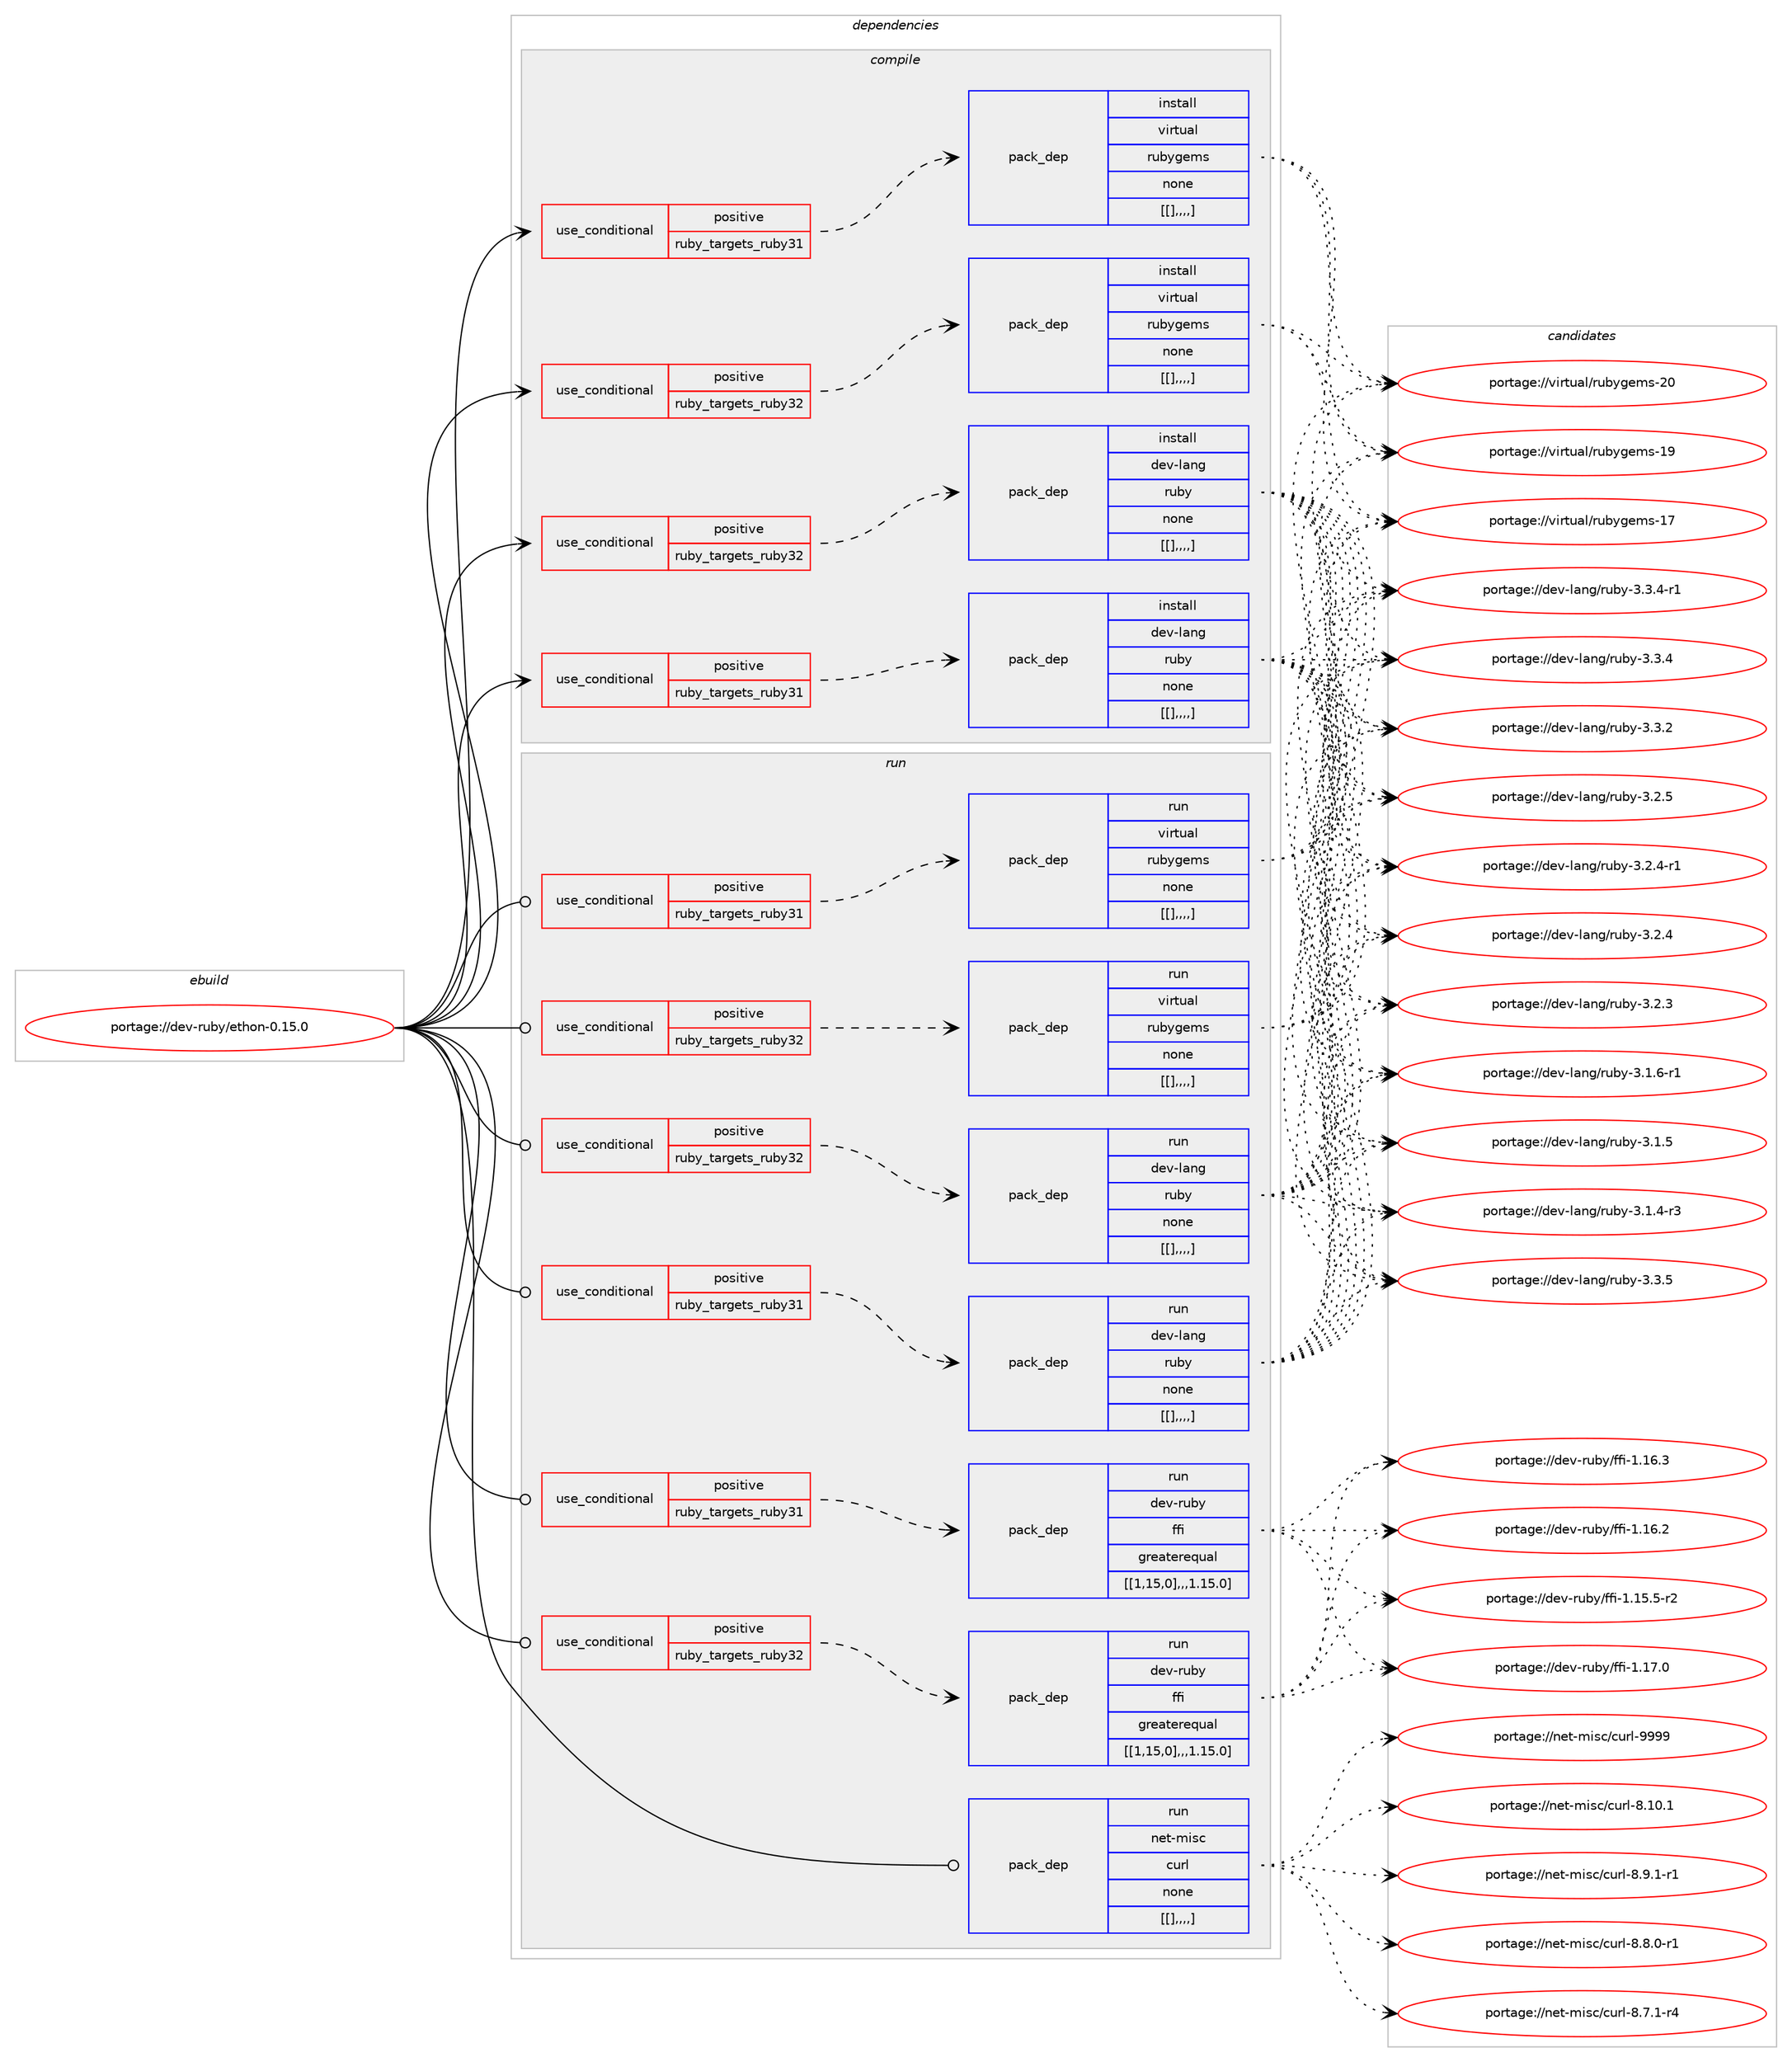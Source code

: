 digraph prolog {

# *************
# Graph options
# *************

newrank=true;
concentrate=true;
compound=true;
graph [rankdir=LR,fontname=Helvetica,fontsize=10,ranksep=1.5];#, ranksep=2.5, nodesep=0.2];
edge  [arrowhead=vee];
node  [fontname=Helvetica,fontsize=10];

# **********
# The ebuild
# **********

subgraph cluster_leftcol {
color=gray;
label=<<i>ebuild</i>>;
id [label="portage://dev-ruby/ethon-0.15.0", color=red, width=4, href="../dev-ruby/ethon-0.15.0.svg"];
}

# ****************
# The dependencies
# ****************

subgraph cluster_midcol {
color=gray;
label=<<i>dependencies</i>>;
subgraph cluster_compile {
fillcolor="#eeeeee";
style=filled;
label=<<i>compile</i>>;
subgraph cond49188 {
dependency186469 [label=<<TABLE BORDER="0" CELLBORDER="1" CELLSPACING="0" CELLPADDING="4"><TR><TD ROWSPAN="3" CELLPADDING="10">use_conditional</TD></TR><TR><TD>positive</TD></TR><TR><TD>ruby_targets_ruby31</TD></TR></TABLE>>, shape=none, color=red];
subgraph pack135979 {
dependency186470 [label=<<TABLE BORDER="0" CELLBORDER="1" CELLSPACING="0" CELLPADDING="4" WIDTH="220"><TR><TD ROWSPAN="6" CELLPADDING="30">pack_dep</TD></TR><TR><TD WIDTH="110">install</TD></TR><TR><TD>dev-lang</TD></TR><TR><TD>ruby</TD></TR><TR><TD>none</TD></TR><TR><TD>[[],,,,]</TD></TR></TABLE>>, shape=none, color=blue];
}
dependency186469:e -> dependency186470:w [weight=20,style="dashed",arrowhead="vee"];
}
id:e -> dependency186469:w [weight=20,style="solid",arrowhead="vee"];
subgraph cond49189 {
dependency186471 [label=<<TABLE BORDER="0" CELLBORDER="1" CELLSPACING="0" CELLPADDING="4"><TR><TD ROWSPAN="3" CELLPADDING="10">use_conditional</TD></TR><TR><TD>positive</TD></TR><TR><TD>ruby_targets_ruby31</TD></TR></TABLE>>, shape=none, color=red];
subgraph pack135980 {
dependency186472 [label=<<TABLE BORDER="0" CELLBORDER="1" CELLSPACING="0" CELLPADDING="4" WIDTH="220"><TR><TD ROWSPAN="6" CELLPADDING="30">pack_dep</TD></TR><TR><TD WIDTH="110">install</TD></TR><TR><TD>virtual</TD></TR><TR><TD>rubygems</TD></TR><TR><TD>none</TD></TR><TR><TD>[[],,,,]</TD></TR></TABLE>>, shape=none, color=blue];
}
dependency186471:e -> dependency186472:w [weight=20,style="dashed",arrowhead="vee"];
}
id:e -> dependency186471:w [weight=20,style="solid",arrowhead="vee"];
subgraph cond49190 {
dependency186473 [label=<<TABLE BORDER="0" CELLBORDER="1" CELLSPACING="0" CELLPADDING="4"><TR><TD ROWSPAN="3" CELLPADDING="10">use_conditional</TD></TR><TR><TD>positive</TD></TR><TR><TD>ruby_targets_ruby32</TD></TR></TABLE>>, shape=none, color=red];
subgraph pack135981 {
dependency186474 [label=<<TABLE BORDER="0" CELLBORDER="1" CELLSPACING="0" CELLPADDING="4" WIDTH="220"><TR><TD ROWSPAN="6" CELLPADDING="30">pack_dep</TD></TR><TR><TD WIDTH="110">install</TD></TR><TR><TD>dev-lang</TD></TR><TR><TD>ruby</TD></TR><TR><TD>none</TD></TR><TR><TD>[[],,,,]</TD></TR></TABLE>>, shape=none, color=blue];
}
dependency186473:e -> dependency186474:w [weight=20,style="dashed",arrowhead="vee"];
}
id:e -> dependency186473:w [weight=20,style="solid",arrowhead="vee"];
subgraph cond49191 {
dependency186475 [label=<<TABLE BORDER="0" CELLBORDER="1" CELLSPACING="0" CELLPADDING="4"><TR><TD ROWSPAN="3" CELLPADDING="10">use_conditional</TD></TR><TR><TD>positive</TD></TR><TR><TD>ruby_targets_ruby32</TD></TR></TABLE>>, shape=none, color=red];
subgraph pack135982 {
dependency186476 [label=<<TABLE BORDER="0" CELLBORDER="1" CELLSPACING="0" CELLPADDING="4" WIDTH="220"><TR><TD ROWSPAN="6" CELLPADDING="30">pack_dep</TD></TR><TR><TD WIDTH="110">install</TD></TR><TR><TD>virtual</TD></TR><TR><TD>rubygems</TD></TR><TR><TD>none</TD></TR><TR><TD>[[],,,,]</TD></TR></TABLE>>, shape=none, color=blue];
}
dependency186475:e -> dependency186476:w [weight=20,style="dashed",arrowhead="vee"];
}
id:e -> dependency186475:w [weight=20,style="solid",arrowhead="vee"];
}
subgraph cluster_compileandrun {
fillcolor="#eeeeee";
style=filled;
label=<<i>compile and run</i>>;
}
subgraph cluster_run {
fillcolor="#eeeeee";
style=filled;
label=<<i>run</i>>;
subgraph cond49192 {
dependency186477 [label=<<TABLE BORDER="0" CELLBORDER="1" CELLSPACING="0" CELLPADDING="4"><TR><TD ROWSPAN="3" CELLPADDING="10">use_conditional</TD></TR><TR><TD>positive</TD></TR><TR><TD>ruby_targets_ruby31</TD></TR></TABLE>>, shape=none, color=red];
subgraph pack135983 {
dependency186478 [label=<<TABLE BORDER="0" CELLBORDER="1" CELLSPACING="0" CELLPADDING="4" WIDTH="220"><TR><TD ROWSPAN="6" CELLPADDING="30">pack_dep</TD></TR><TR><TD WIDTH="110">run</TD></TR><TR><TD>dev-lang</TD></TR><TR><TD>ruby</TD></TR><TR><TD>none</TD></TR><TR><TD>[[],,,,]</TD></TR></TABLE>>, shape=none, color=blue];
}
dependency186477:e -> dependency186478:w [weight=20,style="dashed",arrowhead="vee"];
}
id:e -> dependency186477:w [weight=20,style="solid",arrowhead="odot"];
subgraph cond49193 {
dependency186479 [label=<<TABLE BORDER="0" CELLBORDER="1" CELLSPACING="0" CELLPADDING="4"><TR><TD ROWSPAN="3" CELLPADDING="10">use_conditional</TD></TR><TR><TD>positive</TD></TR><TR><TD>ruby_targets_ruby31</TD></TR></TABLE>>, shape=none, color=red];
subgraph pack135984 {
dependency186480 [label=<<TABLE BORDER="0" CELLBORDER="1" CELLSPACING="0" CELLPADDING="4" WIDTH="220"><TR><TD ROWSPAN="6" CELLPADDING="30">pack_dep</TD></TR><TR><TD WIDTH="110">run</TD></TR><TR><TD>dev-ruby</TD></TR><TR><TD>ffi</TD></TR><TR><TD>greaterequal</TD></TR><TR><TD>[[1,15,0],,,1.15.0]</TD></TR></TABLE>>, shape=none, color=blue];
}
dependency186479:e -> dependency186480:w [weight=20,style="dashed",arrowhead="vee"];
}
id:e -> dependency186479:w [weight=20,style="solid",arrowhead="odot"];
subgraph cond49194 {
dependency186481 [label=<<TABLE BORDER="0" CELLBORDER="1" CELLSPACING="0" CELLPADDING="4"><TR><TD ROWSPAN="3" CELLPADDING="10">use_conditional</TD></TR><TR><TD>positive</TD></TR><TR><TD>ruby_targets_ruby31</TD></TR></TABLE>>, shape=none, color=red];
subgraph pack135985 {
dependency186482 [label=<<TABLE BORDER="0" CELLBORDER="1" CELLSPACING="0" CELLPADDING="4" WIDTH="220"><TR><TD ROWSPAN="6" CELLPADDING="30">pack_dep</TD></TR><TR><TD WIDTH="110">run</TD></TR><TR><TD>virtual</TD></TR><TR><TD>rubygems</TD></TR><TR><TD>none</TD></TR><TR><TD>[[],,,,]</TD></TR></TABLE>>, shape=none, color=blue];
}
dependency186481:e -> dependency186482:w [weight=20,style="dashed",arrowhead="vee"];
}
id:e -> dependency186481:w [weight=20,style="solid",arrowhead="odot"];
subgraph cond49195 {
dependency186483 [label=<<TABLE BORDER="0" CELLBORDER="1" CELLSPACING="0" CELLPADDING="4"><TR><TD ROWSPAN="3" CELLPADDING="10">use_conditional</TD></TR><TR><TD>positive</TD></TR><TR><TD>ruby_targets_ruby32</TD></TR></TABLE>>, shape=none, color=red];
subgraph pack135986 {
dependency186484 [label=<<TABLE BORDER="0" CELLBORDER="1" CELLSPACING="0" CELLPADDING="4" WIDTH="220"><TR><TD ROWSPAN="6" CELLPADDING="30">pack_dep</TD></TR><TR><TD WIDTH="110">run</TD></TR><TR><TD>dev-lang</TD></TR><TR><TD>ruby</TD></TR><TR><TD>none</TD></TR><TR><TD>[[],,,,]</TD></TR></TABLE>>, shape=none, color=blue];
}
dependency186483:e -> dependency186484:w [weight=20,style="dashed",arrowhead="vee"];
}
id:e -> dependency186483:w [weight=20,style="solid",arrowhead="odot"];
subgraph cond49196 {
dependency186485 [label=<<TABLE BORDER="0" CELLBORDER="1" CELLSPACING="0" CELLPADDING="4"><TR><TD ROWSPAN="3" CELLPADDING="10">use_conditional</TD></TR><TR><TD>positive</TD></TR><TR><TD>ruby_targets_ruby32</TD></TR></TABLE>>, shape=none, color=red];
subgraph pack135987 {
dependency186486 [label=<<TABLE BORDER="0" CELLBORDER="1" CELLSPACING="0" CELLPADDING="4" WIDTH="220"><TR><TD ROWSPAN="6" CELLPADDING="30">pack_dep</TD></TR><TR><TD WIDTH="110">run</TD></TR><TR><TD>dev-ruby</TD></TR><TR><TD>ffi</TD></TR><TR><TD>greaterequal</TD></TR><TR><TD>[[1,15,0],,,1.15.0]</TD></TR></TABLE>>, shape=none, color=blue];
}
dependency186485:e -> dependency186486:w [weight=20,style="dashed",arrowhead="vee"];
}
id:e -> dependency186485:w [weight=20,style="solid",arrowhead="odot"];
subgraph cond49197 {
dependency186487 [label=<<TABLE BORDER="0" CELLBORDER="1" CELLSPACING="0" CELLPADDING="4"><TR><TD ROWSPAN="3" CELLPADDING="10">use_conditional</TD></TR><TR><TD>positive</TD></TR><TR><TD>ruby_targets_ruby32</TD></TR></TABLE>>, shape=none, color=red];
subgraph pack135988 {
dependency186488 [label=<<TABLE BORDER="0" CELLBORDER="1" CELLSPACING="0" CELLPADDING="4" WIDTH="220"><TR><TD ROWSPAN="6" CELLPADDING="30">pack_dep</TD></TR><TR><TD WIDTH="110">run</TD></TR><TR><TD>virtual</TD></TR><TR><TD>rubygems</TD></TR><TR><TD>none</TD></TR><TR><TD>[[],,,,]</TD></TR></TABLE>>, shape=none, color=blue];
}
dependency186487:e -> dependency186488:w [weight=20,style="dashed",arrowhead="vee"];
}
id:e -> dependency186487:w [weight=20,style="solid",arrowhead="odot"];
subgraph pack135989 {
dependency186489 [label=<<TABLE BORDER="0" CELLBORDER="1" CELLSPACING="0" CELLPADDING="4" WIDTH="220"><TR><TD ROWSPAN="6" CELLPADDING="30">pack_dep</TD></TR><TR><TD WIDTH="110">run</TD></TR><TR><TD>net-misc</TD></TR><TR><TD>curl</TD></TR><TR><TD>none</TD></TR><TR><TD>[[],,,,]</TD></TR></TABLE>>, shape=none, color=blue];
}
id:e -> dependency186489:w [weight=20,style="solid",arrowhead="odot"];
}
}

# **************
# The candidates
# **************

subgraph cluster_choices {
rank=same;
color=gray;
label=<<i>candidates</i>>;

subgraph choice135979 {
color=black;
nodesep=1;
choice10010111845108971101034711411798121455146514653 [label="portage://dev-lang/ruby-3.3.5", color=red, width=4,href="../dev-lang/ruby-3.3.5.svg"];
choice100101118451089711010347114117981214551465146524511449 [label="portage://dev-lang/ruby-3.3.4-r1", color=red, width=4,href="../dev-lang/ruby-3.3.4-r1.svg"];
choice10010111845108971101034711411798121455146514652 [label="portage://dev-lang/ruby-3.3.4", color=red, width=4,href="../dev-lang/ruby-3.3.4.svg"];
choice10010111845108971101034711411798121455146514650 [label="portage://dev-lang/ruby-3.3.2", color=red, width=4,href="../dev-lang/ruby-3.3.2.svg"];
choice10010111845108971101034711411798121455146504653 [label="portage://dev-lang/ruby-3.2.5", color=red, width=4,href="../dev-lang/ruby-3.2.5.svg"];
choice100101118451089711010347114117981214551465046524511449 [label="portage://dev-lang/ruby-3.2.4-r1", color=red, width=4,href="../dev-lang/ruby-3.2.4-r1.svg"];
choice10010111845108971101034711411798121455146504652 [label="portage://dev-lang/ruby-3.2.4", color=red, width=4,href="../dev-lang/ruby-3.2.4.svg"];
choice10010111845108971101034711411798121455146504651 [label="portage://dev-lang/ruby-3.2.3", color=red, width=4,href="../dev-lang/ruby-3.2.3.svg"];
choice100101118451089711010347114117981214551464946544511449 [label="portage://dev-lang/ruby-3.1.6-r1", color=red, width=4,href="../dev-lang/ruby-3.1.6-r1.svg"];
choice10010111845108971101034711411798121455146494653 [label="portage://dev-lang/ruby-3.1.5", color=red, width=4,href="../dev-lang/ruby-3.1.5.svg"];
choice100101118451089711010347114117981214551464946524511451 [label="portage://dev-lang/ruby-3.1.4-r3", color=red, width=4,href="../dev-lang/ruby-3.1.4-r3.svg"];
dependency186470:e -> choice10010111845108971101034711411798121455146514653:w [style=dotted,weight="100"];
dependency186470:e -> choice100101118451089711010347114117981214551465146524511449:w [style=dotted,weight="100"];
dependency186470:e -> choice10010111845108971101034711411798121455146514652:w [style=dotted,weight="100"];
dependency186470:e -> choice10010111845108971101034711411798121455146514650:w [style=dotted,weight="100"];
dependency186470:e -> choice10010111845108971101034711411798121455146504653:w [style=dotted,weight="100"];
dependency186470:e -> choice100101118451089711010347114117981214551465046524511449:w [style=dotted,weight="100"];
dependency186470:e -> choice10010111845108971101034711411798121455146504652:w [style=dotted,weight="100"];
dependency186470:e -> choice10010111845108971101034711411798121455146504651:w [style=dotted,weight="100"];
dependency186470:e -> choice100101118451089711010347114117981214551464946544511449:w [style=dotted,weight="100"];
dependency186470:e -> choice10010111845108971101034711411798121455146494653:w [style=dotted,weight="100"];
dependency186470:e -> choice100101118451089711010347114117981214551464946524511451:w [style=dotted,weight="100"];
}
subgraph choice135980 {
color=black;
nodesep=1;
choice118105114116117971084711411798121103101109115455048 [label="portage://virtual/rubygems-20", color=red, width=4,href="../virtual/rubygems-20.svg"];
choice118105114116117971084711411798121103101109115454957 [label="portage://virtual/rubygems-19", color=red, width=4,href="../virtual/rubygems-19.svg"];
choice118105114116117971084711411798121103101109115454955 [label="portage://virtual/rubygems-17", color=red, width=4,href="../virtual/rubygems-17.svg"];
dependency186472:e -> choice118105114116117971084711411798121103101109115455048:w [style=dotted,weight="100"];
dependency186472:e -> choice118105114116117971084711411798121103101109115454957:w [style=dotted,weight="100"];
dependency186472:e -> choice118105114116117971084711411798121103101109115454955:w [style=dotted,weight="100"];
}
subgraph choice135981 {
color=black;
nodesep=1;
choice10010111845108971101034711411798121455146514653 [label="portage://dev-lang/ruby-3.3.5", color=red, width=4,href="../dev-lang/ruby-3.3.5.svg"];
choice100101118451089711010347114117981214551465146524511449 [label="portage://dev-lang/ruby-3.3.4-r1", color=red, width=4,href="../dev-lang/ruby-3.3.4-r1.svg"];
choice10010111845108971101034711411798121455146514652 [label="portage://dev-lang/ruby-3.3.4", color=red, width=4,href="../dev-lang/ruby-3.3.4.svg"];
choice10010111845108971101034711411798121455146514650 [label="portage://dev-lang/ruby-3.3.2", color=red, width=4,href="../dev-lang/ruby-3.3.2.svg"];
choice10010111845108971101034711411798121455146504653 [label="portage://dev-lang/ruby-3.2.5", color=red, width=4,href="../dev-lang/ruby-3.2.5.svg"];
choice100101118451089711010347114117981214551465046524511449 [label="portage://dev-lang/ruby-3.2.4-r1", color=red, width=4,href="../dev-lang/ruby-3.2.4-r1.svg"];
choice10010111845108971101034711411798121455146504652 [label="portage://dev-lang/ruby-3.2.4", color=red, width=4,href="../dev-lang/ruby-3.2.4.svg"];
choice10010111845108971101034711411798121455146504651 [label="portage://dev-lang/ruby-3.2.3", color=red, width=4,href="../dev-lang/ruby-3.2.3.svg"];
choice100101118451089711010347114117981214551464946544511449 [label="portage://dev-lang/ruby-3.1.6-r1", color=red, width=4,href="../dev-lang/ruby-3.1.6-r1.svg"];
choice10010111845108971101034711411798121455146494653 [label="portage://dev-lang/ruby-3.1.5", color=red, width=4,href="../dev-lang/ruby-3.1.5.svg"];
choice100101118451089711010347114117981214551464946524511451 [label="portage://dev-lang/ruby-3.1.4-r3", color=red, width=4,href="../dev-lang/ruby-3.1.4-r3.svg"];
dependency186474:e -> choice10010111845108971101034711411798121455146514653:w [style=dotted,weight="100"];
dependency186474:e -> choice100101118451089711010347114117981214551465146524511449:w [style=dotted,weight="100"];
dependency186474:e -> choice10010111845108971101034711411798121455146514652:w [style=dotted,weight="100"];
dependency186474:e -> choice10010111845108971101034711411798121455146514650:w [style=dotted,weight="100"];
dependency186474:e -> choice10010111845108971101034711411798121455146504653:w [style=dotted,weight="100"];
dependency186474:e -> choice100101118451089711010347114117981214551465046524511449:w [style=dotted,weight="100"];
dependency186474:e -> choice10010111845108971101034711411798121455146504652:w [style=dotted,weight="100"];
dependency186474:e -> choice10010111845108971101034711411798121455146504651:w [style=dotted,weight="100"];
dependency186474:e -> choice100101118451089711010347114117981214551464946544511449:w [style=dotted,weight="100"];
dependency186474:e -> choice10010111845108971101034711411798121455146494653:w [style=dotted,weight="100"];
dependency186474:e -> choice100101118451089711010347114117981214551464946524511451:w [style=dotted,weight="100"];
}
subgraph choice135982 {
color=black;
nodesep=1;
choice118105114116117971084711411798121103101109115455048 [label="portage://virtual/rubygems-20", color=red, width=4,href="../virtual/rubygems-20.svg"];
choice118105114116117971084711411798121103101109115454957 [label="portage://virtual/rubygems-19", color=red, width=4,href="../virtual/rubygems-19.svg"];
choice118105114116117971084711411798121103101109115454955 [label="portage://virtual/rubygems-17", color=red, width=4,href="../virtual/rubygems-17.svg"];
dependency186476:e -> choice118105114116117971084711411798121103101109115455048:w [style=dotted,weight="100"];
dependency186476:e -> choice118105114116117971084711411798121103101109115454957:w [style=dotted,weight="100"];
dependency186476:e -> choice118105114116117971084711411798121103101109115454955:w [style=dotted,weight="100"];
}
subgraph choice135983 {
color=black;
nodesep=1;
choice10010111845108971101034711411798121455146514653 [label="portage://dev-lang/ruby-3.3.5", color=red, width=4,href="../dev-lang/ruby-3.3.5.svg"];
choice100101118451089711010347114117981214551465146524511449 [label="portage://dev-lang/ruby-3.3.4-r1", color=red, width=4,href="../dev-lang/ruby-3.3.4-r1.svg"];
choice10010111845108971101034711411798121455146514652 [label="portage://dev-lang/ruby-3.3.4", color=red, width=4,href="../dev-lang/ruby-3.3.4.svg"];
choice10010111845108971101034711411798121455146514650 [label="portage://dev-lang/ruby-3.3.2", color=red, width=4,href="../dev-lang/ruby-3.3.2.svg"];
choice10010111845108971101034711411798121455146504653 [label="portage://dev-lang/ruby-3.2.5", color=red, width=4,href="../dev-lang/ruby-3.2.5.svg"];
choice100101118451089711010347114117981214551465046524511449 [label="portage://dev-lang/ruby-3.2.4-r1", color=red, width=4,href="../dev-lang/ruby-3.2.4-r1.svg"];
choice10010111845108971101034711411798121455146504652 [label="portage://dev-lang/ruby-3.2.4", color=red, width=4,href="../dev-lang/ruby-3.2.4.svg"];
choice10010111845108971101034711411798121455146504651 [label="portage://dev-lang/ruby-3.2.3", color=red, width=4,href="../dev-lang/ruby-3.2.3.svg"];
choice100101118451089711010347114117981214551464946544511449 [label="portage://dev-lang/ruby-3.1.6-r1", color=red, width=4,href="../dev-lang/ruby-3.1.6-r1.svg"];
choice10010111845108971101034711411798121455146494653 [label="portage://dev-lang/ruby-3.1.5", color=red, width=4,href="../dev-lang/ruby-3.1.5.svg"];
choice100101118451089711010347114117981214551464946524511451 [label="portage://dev-lang/ruby-3.1.4-r3", color=red, width=4,href="../dev-lang/ruby-3.1.4-r3.svg"];
dependency186478:e -> choice10010111845108971101034711411798121455146514653:w [style=dotted,weight="100"];
dependency186478:e -> choice100101118451089711010347114117981214551465146524511449:w [style=dotted,weight="100"];
dependency186478:e -> choice10010111845108971101034711411798121455146514652:w [style=dotted,weight="100"];
dependency186478:e -> choice10010111845108971101034711411798121455146514650:w [style=dotted,weight="100"];
dependency186478:e -> choice10010111845108971101034711411798121455146504653:w [style=dotted,weight="100"];
dependency186478:e -> choice100101118451089711010347114117981214551465046524511449:w [style=dotted,weight="100"];
dependency186478:e -> choice10010111845108971101034711411798121455146504652:w [style=dotted,weight="100"];
dependency186478:e -> choice10010111845108971101034711411798121455146504651:w [style=dotted,weight="100"];
dependency186478:e -> choice100101118451089711010347114117981214551464946544511449:w [style=dotted,weight="100"];
dependency186478:e -> choice10010111845108971101034711411798121455146494653:w [style=dotted,weight="100"];
dependency186478:e -> choice100101118451089711010347114117981214551464946524511451:w [style=dotted,weight="100"];
}
subgraph choice135984 {
color=black;
nodesep=1;
choice10010111845114117981214710210210545494649554648 [label="portage://dev-ruby/ffi-1.17.0", color=red, width=4,href="../dev-ruby/ffi-1.17.0.svg"];
choice10010111845114117981214710210210545494649544651 [label="portage://dev-ruby/ffi-1.16.3", color=red, width=4,href="../dev-ruby/ffi-1.16.3.svg"];
choice10010111845114117981214710210210545494649544650 [label="portage://dev-ruby/ffi-1.16.2", color=red, width=4,href="../dev-ruby/ffi-1.16.2.svg"];
choice100101118451141179812147102102105454946495346534511450 [label="portage://dev-ruby/ffi-1.15.5-r2", color=red, width=4,href="../dev-ruby/ffi-1.15.5-r2.svg"];
dependency186480:e -> choice10010111845114117981214710210210545494649554648:w [style=dotted,weight="100"];
dependency186480:e -> choice10010111845114117981214710210210545494649544651:w [style=dotted,weight="100"];
dependency186480:e -> choice10010111845114117981214710210210545494649544650:w [style=dotted,weight="100"];
dependency186480:e -> choice100101118451141179812147102102105454946495346534511450:w [style=dotted,weight="100"];
}
subgraph choice135985 {
color=black;
nodesep=1;
choice118105114116117971084711411798121103101109115455048 [label="portage://virtual/rubygems-20", color=red, width=4,href="../virtual/rubygems-20.svg"];
choice118105114116117971084711411798121103101109115454957 [label="portage://virtual/rubygems-19", color=red, width=4,href="../virtual/rubygems-19.svg"];
choice118105114116117971084711411798121103101109115454955 [label="portage://virtual/rubygems-17", color=red, width=4,href="../virtual/rubygems-17.svg"];
dependency186482:e -> choice118105114116117971084711411798121103101109115455048:w [style=dotted,weight="100"];
dependency186482:e -> choice118105114116117971084711411798121103101109115454957:w [style=dotted,weight="100"];
dependency186482:e -> choice118105114116117971084711411798121103101109115454955:w [style=dotted,weight="100"];
}
subgraph choice135986 {
color=black;
nodesep=1;
choice10010111845108971101034711411798121455146514653 [label="portage://dev-lang/ruby-3.3.5", color=red, width=4,href="../dev-lang/ruby-3.3.5.svg"];
choice100101118451089711010347114117981214551465146524511449 [label="portage://dev-lang/ruby-3.3.4-r1", color=red, width=4,href="../dev-lang/ruby-3.3.4-r1.svg"];
choice10010111845108971101034711411798121455146514652 [label="portage://dev-lang/ruby-3.3.4", color=red, width=4,href="../dev-lang/ruby-3.3.4.svg"];
choice10010111845108971101034711411798121455146514650 [label="portage://dev-lang/ruby-3.3.2", color=red, width=4,href="../dev-lang/ruby-3.3.2.svg"];
choice10010111845108971101034711411798121455146504653 [label="portage://dev-lang/ruby-3.2.5", color=red, width=4,href="../dev-lang/ruby-3.2.5.svg"];
choice100101118451089711010347114117981214551465046524511449 [label="portage://dev-lang/ruby-3.2.4-r1", color=red, width=4,href="../dev-lang/ruby-3.2.4-r1.svg"];
choice10010111845108971101034711411798121455146504652 [label="portage://dev-lang/ruby-3.2.4", color=red, width=4,href="../dev-lang/ruby-3.2.4.svg"];
choice10010111845108971101034711411798121455146504651 [label="portage://dev-lang/ruby-3.2.3", color=red, width=4,href="../dev-lang/ruby-3.2.3.svg"];
choice100101118451089711010347114117981214551464946544511449 [label="portage://dev-lang/ruby-3.1.6-r1", color=red, width=4,href="../dev-lang/ruby-3.1.6-r1.svg"];
choice10010111845108971101034711411798121455146494653 [label="portage://dev-lang/ruby-3.1.5", color=red, width=4,href="../dev-lang/ruby-3.1.5.svg"];
choice100101118451089711010347114117981214551464946524511451 [label="portage://dev-lang/ruby-3.1.4-r3", color=red, width=4,href="../dev-lang/ruby-3.1.4-r3.svg"];
dependency186484:e -> choice10010111845108971101034711411798121455146514653:w [style=dotted,weight="100"];
dependency186484:e -> choice100101118451089711010347114117981214551465146524511449:w [style=dotted,weight="100"];
dependency186484:e -> choice10010111845108971101034711411798121455146514652:w [style=dotted,weight="100"];
dependency186484:e -> choice10010111845108971101034711411798121455146514650:w [style=dotted,weight="100"];
dependency186484:e -> choice10010111845108971101034711411798121455146504653:w [style=dotted,weight="100"];
dependency186484:e -> choice100101118451089711010347114117981214551465046524511449:w [style=dotted,weight="100"];
dependency186484:e -> choice10010111845108971101034711411798121455146504652:w [style=dotted,weight="100"];
dependency186484:e -> choice10010111845108971101034711411798121455146504651:w [style=dotted,weight="100"];
dependency186484:e -> choice100101118451089711010347114117981214551464946544511449:w [style=dotted,weight="100"];
dependency186484:e -> choice10010111845108971101034711411798121455146494653:w [style=dotted,weight="100"];
dependency186484:e -> choice100101118451089711010347114117981214551464946524511451:w [style=dotted,weight="100"];
}
subgraph choice135987 {
color=black;
nodesep=1;
choice10010111845114117981214710210210545494649554648 [label="portage://dev-ruby/ffi-1.17.0", color=red, width=4,href="../dev-ruby/ffi-1.17.0.svg"];
choice10010111845114117981214710210210545494649544651 [label="portage://dev-ruby/ffi-1.16.3", color=red, width=4,href="../dev-ruby/ffi-1.16.3.svg"];
choice10010111845114117981214710210210545494649544650 [label="portage://dev-ruby/ffi-1.16.2", color=red, width=4,href="../dev-ruby/ffi-1.16.2.svg"];
choice100101118451141179812147102102105454946495346534511450 [label="portage://dev-ruby/ffi-1.15.5-r2", color=red, width=4,href="../dev-ruby/ffi-1.15.5-r2.svg"];
dependency186486:e -> choice10010111845114117981214710210210545494649554648:w [style=dotted,weight="100"];
dependency186486:e -> choice10010111845114117981214710210210545494649544651:w [style=dotted,weight="100"];
dependency186486:e -> choice10010111845114117981214710210210545494649544650:w [style=dotted,weight="100"];
dependency186486:e -> choice100101118451141179812147102102105454946495346534511450:w [style=dotted,weight="100"];
}
subgraph choice135988 {
color=black;
nodesep=1;
choice118105114116117971084711411798121103101109115455048 [label="portage://virtual/rubygems-20", color=red, width=4,href="../virtual/rubygems-20.svg"];
choice118105114116117971084711411798121103101109115454957 [label="portage://virtual/rubygems-19", color=red, width=4,href="../virtual/rubygems-19.svg"];
choice118105114116117971084711411798121103101109115454955 [label="portage://virtual/rubygems-17", color=red, width=4,href="../virtual/rubygems-17.svg"];
dependency186488:e -> choice118105114116117971084711411798121103101109115455048:w [style=dotted,weight="100"];
dependency186488:e -> choice118105114116117971084711411798121103101109115454957:w [style=dotted,weight="100"];
dependency186488:e -> choice118105114116117971084711411798121103101109115454955:w [style=dotted,weight="100"];
}
subgraph choice135989 {
color=black;
nodesep=1;
choice110101116451091051159947991171141084557575757 [label="portage://net-misc/curl-9999", color=red, width=4,href="../net-misc/curl-9999.svg"];
choice1101011164510910511599479911711410845564649484649 [label="portage://net-misc/curl-8.10.1", color=red, width=4,href="../net-misc/curl-8.10.1.svg"];
choice110101116451091051159947991171141084556465746494511449 [label="portage://net-misc/curl-8.9.1-r1", color=red, width=4,href="../net-misc/curl-8.9.1-r1.svg"];
choice110101116451091051159947991171141084556465646484511449 [label="portage://net-misc/curl-8.8.0-r1", color=red, width=4,href="../net-misc/curl-8.8.0-r1.svg"];
choice110101116451091051159947991171141084556465546494511452 [label="portage://net-misc/curl-8.7.1-r4", color=red, width=4,href="../net-misc/curl-8.7.1-r4.svg"];
dependency186489:e -> choice110101116451091051159947991171141084557575757:w [style=dotted,weight="100"];
dependency186489:e -> choice1101011164510910511599479911711410845564649484649:w [style=dotted,weight="100"];
dependency186489:e -> choice110101116451091051159947991171141084556465746494511449:w [style=dotted,weight="100"];
dependency186489:e -> choice110101116451091051159947991171141084556465646484511449:w [style=dotted,weight="100"];
dependency186489:e -> choice110101116451091051159947991171141084556465546494511452:w [style=dotted,weight="100"];
}
}

}
